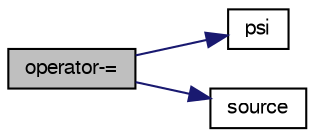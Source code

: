 digraph "operator-="
{
  bgcolor="transparent";
  edge [fontname="FreeSans",fontsize="10",labelfontname="FreeSans",labelfontsize="10"];
  node [fontname="FreeSans",fontsize="10",shape=record];
  rankdir="LR";
  Node6599 [label="operator-=",height=0.2,width=0.4,color="black", fillcolor="grey75", style="filled", fontcolor="black"];
  Node6599 -> Node6600 [color="midnightblue",fontsize="10",style="solid",fontname="FreeSans"];
  Node6600 [label="psi",height=0.2,width=0.4,color="black",URL="$a22358.html#a746a21ead7ed7561097637595338028c"];
  Node6599 -> Node6601 [color="midnightblue",fontsize="10",style="solid",fontname="FreeSans"];
  Node6601 [label="source",height=0.2,width=0.4,color="black",URL="$a22358.html#a4c49d61a0e11bbdadf6646dbe3740560"];
}
